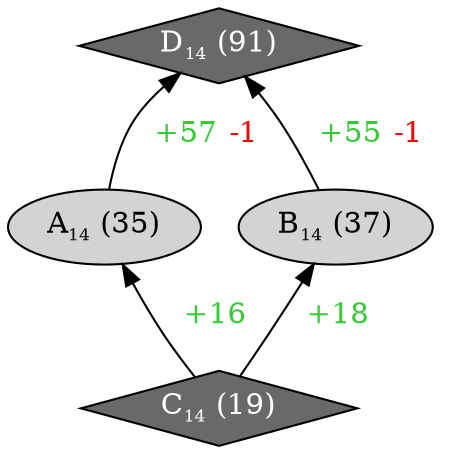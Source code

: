 digraph "CI1.C17_CI1__func117__trig_trigh__CI1"{
rankdir="BT"
1 [label=<A<sub><font point-size="10">14</font></sub> (35)>, style="filled", fillcolor="lightgray"]
2 [label=<B<sub><font point-size="10">14</font></sub> (37)>, style="filled", fillcolor="lightgray"]
3 [label=<C<sub><font point-size="10">14</font></sub> (19)>, style="filled", shape="diamond", fillcolor="dimgray", fontcolor="white"]
4 [label=<D<sub><font point-size="10">14</font></sub> (91)>, style="filled", shape="diamond", fillcolor="dimgray", fontcolor="white"]
1 -> 4 [label=<  <font color="limegreen">+57</font> <font color="red">-1</font>  >]
2 -> 4 [label=<  <font color="limegreen">+55</font> <font color="red">-1</font>  >]
3 -> 1 [label=<  <font color="limegreen">+16</font>  >]
3 -> 2 [label=<  <font color="limegreen">+18</font>  >]
}

